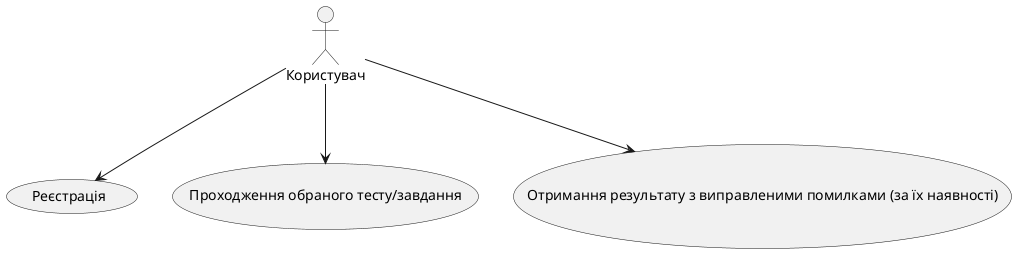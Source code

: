 @startuml
actor "Користувач" as User

usecase "Реєстрація" as SU1
usecase "Проходження обраного тесту/завдання" as SU2
usecase "Отримання результату з виправленими помилками (за їх наявності)" as SU3


User-d-> SU1
User-d-> SU2
User-d-> SU3
@enduml
